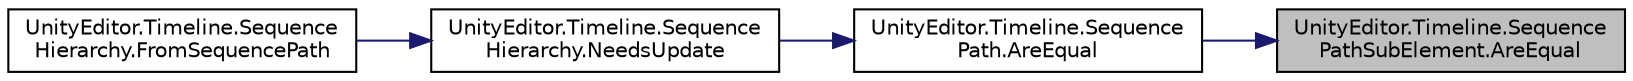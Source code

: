 digraph "UnityEditor.Timeline.SequencePathSubElement.AreEqual"
{
 // LATEX_PDF_SIZE
  edge [fontname="Helvetica",fontsize="10",labelfontname="Helvetica",labelfontsize="10"];
  node [fontname="Helvetica",fontsize="10",shape=record];
  rankdir="RL";
  Node1 [label="UnityEditor.Timeline.Sequence\lPathSubElement.AreEqual",height=0.2,width=0.4,color="black", fillcolor="grey75", style="filled", fontcolor="black",tooltip=" "];
  Node1 -> Node2 [dir="back",color="midnightblue",fontsize="10",style="solid",fontname="Helvetica"];
  Node2 [label="UnityEditor.Timeline.Sequence\lPath.AreEqual",height=0.2,width=0.4,color="black", fillcolor="white", style="filled",URL="$class_unity_editor_1_1_timeline_1_1_sequence_path.html#a482e42169a8a3e419bd4e8ebb55f1d52",tooltip=" "];
  Node2 -> Node3 [dir="back",color="midnightblue",fontsize="10",style="solid",fontname="Helvetica"];
  Node3 [label="UnityEditor.Timeline.Sequence\lHierarchy.NeedsUpdate",height=0.2,width=0.4,color="black", fillcolor="white", style="filled",URL="$class_unity_editor_1_1_timeline_1_1_sequence_hierarchy.html#a28f6307a2071591f4ff100934f4858ab",tooltip=" "];
  Node3 -> Node4 [dir="back",color="midnightblue",fontsize="10",style="solid",fontname="Helvetica"];
  Node4 [label="UnityEditor.Timeline.Sequence\lHierarchy.FromSequencePath",height=0.2,width=0.4,color="black", fillcolor="white", style="filled",URL="$class_unity_editor_1_1_timeline_1_1_sequence_hierarchy.html#abb3910630b8c95200b21b92d2a20060b",tooltip=" "];
}
